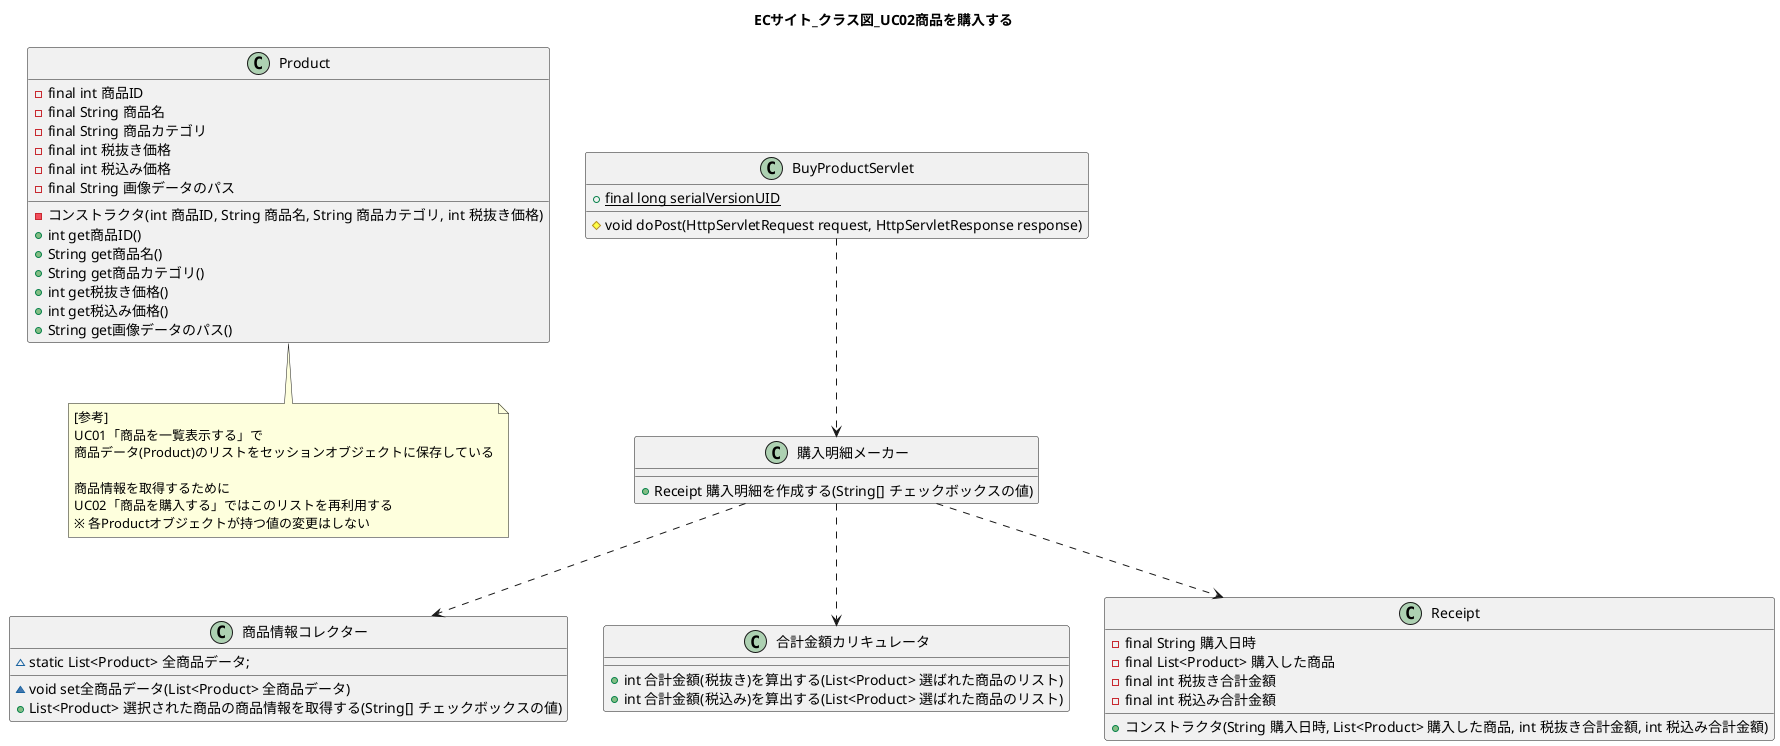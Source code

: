 @startuml
title ECサイト_クラス図_UC02商品を購入する

class Product {
    -final int 商品ID
    -final String 商品名
    -final String 商品カテゴリ
    -final int 税抜き価格
    -final int 税込み価格
    -final String 画像データのパス
    -コンストラクタ(int 商品ID, String 商品名, String 商品カテゴリ, int 税抜き価格)
    +int get商品ID()
    +String get商品名()
    +String get商品カテゴリ()
    +int get税抜き価格()
    +int get税込み価格()
    +String get画像データのパス()
}

note bottom of Product
[参考]
UC01「商品を一覧表示する」で
商品データ(Product)のリストをセッションオブジェクトに保存している

商品情報を取得するために
UC02「商品を購入する」ではこのリストを再利用する
※ 各Productオブジェクトが持つ値の変更はしない
end note


class BuyProductServlet {
    +{static} final long serialVersionUID
    #void doPost(HttpServletRequest request, HttpServletResponse response)
}

BuyProductServlet ..> 購入明細メーカー
class 購入明細メーカー {
    +Receipt 購入明細を作成する(String[] チェックボックスの値)
}

購入明細メーカー ..> 商品情報コレクター
class 商品情報コレクター {
    ~static List<Product> 全商品データ;
    ~void set全商品データ(List<Product> 全商品データ)
    +List<Product> 選択された商品の商品情報を取得する(String[] チェックボックスの値)
}

購入明細メーカー ..> 合計金額カリキュレータ 
class 合計金額カリキュレータ {
    +int 合計金額(税抜き)を算出する(List<Product> 選ばれた商品のリスト)
    +int 合計金額(税込み)を算出する(List<Product> 選ばれた商品のリスト)
}

購入明細メーカー ..> Receipt
class Receipt {
    -final String 購入日時
    -final List<Product> 購入した商品
    -final int 税抜き合計金額
    -final int 税込み合計金額
    +コンストラクタ(String 購入日時, List<Product> 購入した商品, int 税抜き合計金額, int 税込み合計金額)
}

@enduml
